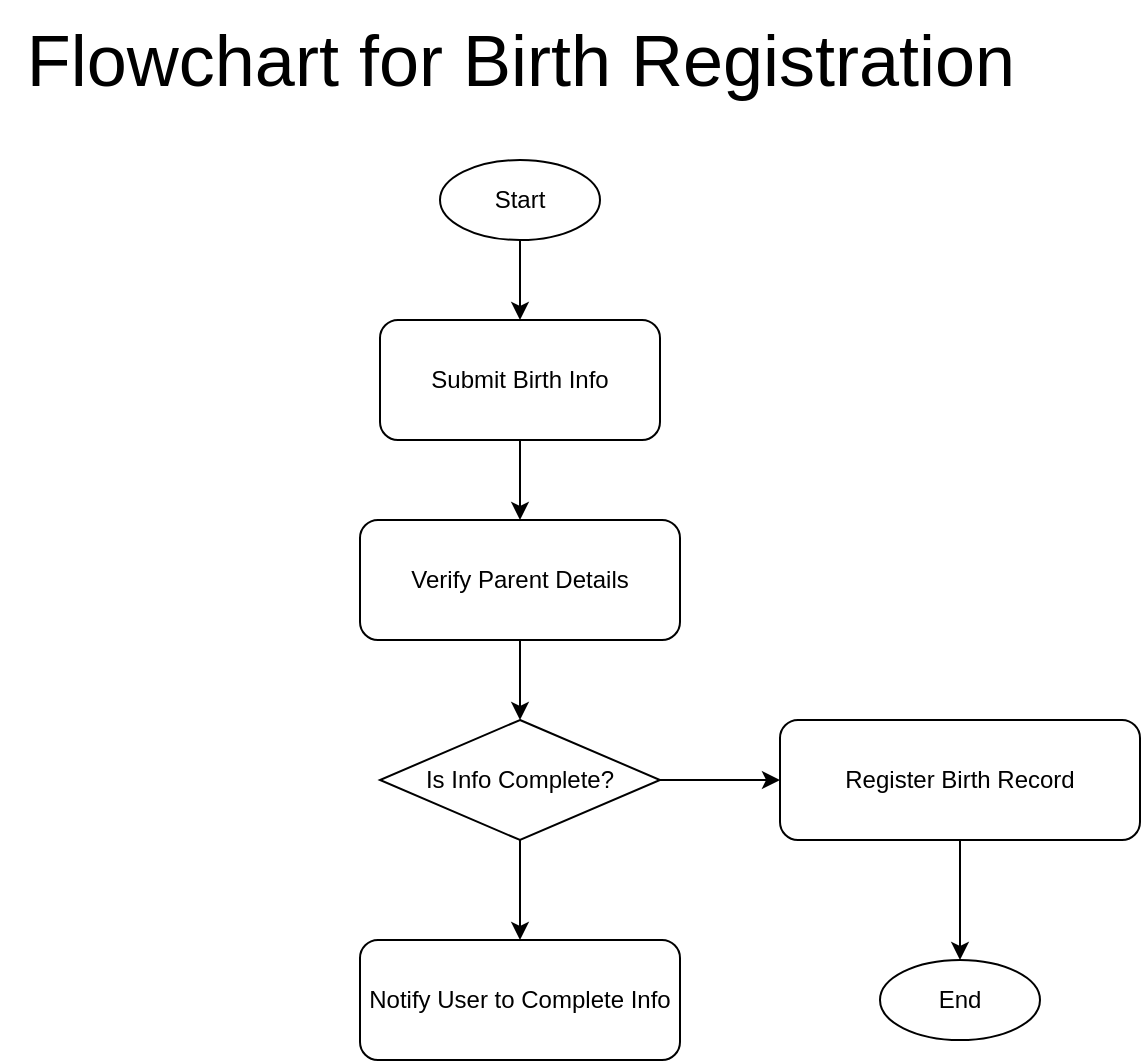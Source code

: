 <mxfile version="24.8.8">
  <diagram id="C5RBs43oDa-KdzZeNtuy" name="Register Birth">
    <mxGraphModel dx="2117" dy="1738" grid="1" gridSize="10" guides="1" tooltips="1" connect="1" arrows="1" fold="1" page="1" pageScale="1" pageWidth="827" pageHeight="1169" math="0" shadow="0">
      <root>
        <mxCell id="0" />
        <mxCell id="1" parent="0" />
        <mxCell id="2" value="Start" style="ellipse;whiteSpace=wrap;html=1;aspect=fixed;" parent="1" vertex="1">
          <mxGeometry x="130" y="40" width="80" height="40" as="geometry" />
        </mxCell>
        <mxCell id="3" value="Submit Birth Info" style="rounded=1;whiteSpace=wrap;html=1;" parent="1" vertex="1">
          <mxGeometry x="100" y="120" width="140" height="60" as="geometry" />
        </mxCell>
        <mxCell id="4" value="Verify Parent Details" style="rounded=1;whiteSpace=wrap;html=1;" parent="1" vertex="1">
          <mxGeometry x="90" y="220" width="160" height="60" as="geometry" />
        </mxCell>
        <mxCell id="5" value="Is Info Complete?" style="rhombus;whiteSpace=wrap;html=1;" parent="1" vertex="1">
          <mxGeometry x="100" y="320" width="140" height="60" as="geometry" />
        </mxCell>
        <mxCell id="6" value="Register Birth Record" style="rounded=1;whiteSpace=wrap;html=1;" parent="1" vertex="1">
          <mxGeometry x="300" y="320" width="180" height="60" as="geometry" />
        </mxCell>
        <mxCell id="7" value="Notify User to Complete Info" style="rounded=1;whiteSpace=wrap;html=1;" parent="1" vertex="1">
          <mxGeometry x="90" y="430" width="160" height="60" as="geometry" />
        </mxCell>
        <mxCell id="8" value="End" style="ellipse;whiteSpace=wrap;html=1;aspect=fixed;" parent="1" vertex="1">
          <mxGeometry x="350" y="440" width="80" height="40" as="geometry" />
        </mxCell>
        <mxCell id="9" parent="1" source="2" target="3" edge="1">
          <mxGeometry relative="1" as="geometry" />
        </mxCell>
        <mxCell id="10" parent="1" source="3" target="4" edge="1">
          <mxGeometry relative="1" as="geometry" />
        </mxCell>
        <mxCell id="11" parent="1" source="4" target="5" edge="1">
          <mxGeometry relative="1" as="geometry" />
        </mxCell>
        <mxCell id="12" parent="1" source="5" target="6" edge="1">
          <mxGeometry relative="1" as="geometry" />
        </mxCell>
        <mxCell id="13" parent="1" source="5" target="7" edge="1">
          <mxGeometry relative="1" as="geometry" />
        </mxCell>
        <mxCell id="14" parent="1" source="6" target="8" edge="1">
          <mxGeometry relative="1" as="geometry" />
        </mxCell>
        <mxCell id="2NwipSwWq6B7TseehZLS-14" value="&lt;font style=&quot;font-size: 36px;&quot;&gt;Flowchart for Birth Registration&lt;/font&gt;" style="text;html=1;align=center;verticalAlign=middle;resizable=0;points=[];autosize=1;strokeColor=none;fillColor=none;" vertex="1" parent="1">
          <mxGeometry x="-90" y="-40" width="520" height="60" as="geometry" />
        </mxCell>
      </root>
    </mxGraphModel>
  </diagram>
</mxfile>
